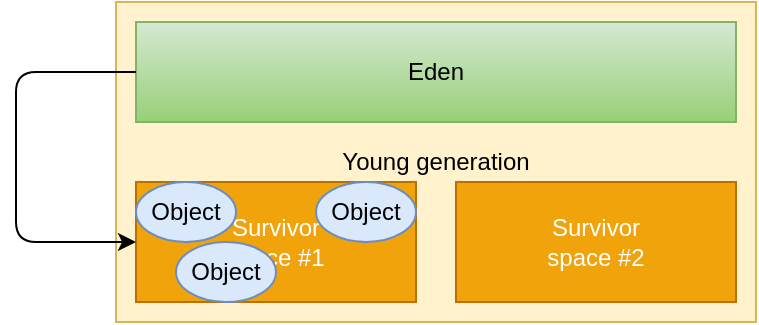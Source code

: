 <mxfile version="14.0.5" type="device"><diagram id="3rVq5JLKjEhNamONJ3b1" name="Page-1"><mxGraphModel dx="1422" dy="783" grid="1" gridSize="10" guides="1" tooltips="1" connect="1" arrows="1" fold="1" page="1" pageScale="1" pageWidth="850" pageHeight="1100" math="0" shadow="0"><root><mxCell id="0"/><mxCell id="1" parent="0"/><mxCell id="jpxww4mUYbNrfz2KFgUg-2" value="Young generation" style="rounded=0;whiteSpace=wrap;html=1;fillColor=#fff2cc;strokeColor=#d6b656;" parent="1" vertex="1"><mxGeometry x="160" y="80" width="320" height="160" as="geometry"/></mxCell><mxCell id="jpxww4mUYbNrfz2KFgUg-3" value="Eden" style="rounded=0;whiteSpace=wrap;html=1;fillColor=#d5e8d4;strokeColor=#82b366;gradientColor=#97d077;" parent="1" vertex="1"><mxGeometry x="170" y="90" width="300" height="50" as="geometry"/></mxCell><mxCell id="jpxww4mUYbNrfz2KFgUg-5" value="&lt;div&gt;Survivor&lt;/div&gt;&lt;div&gt;space #1&lt;br&gt;&lt;/div&gt;" style="rounded=0;whiteSpace=wrap;html=1;fillColor=#f0a30a;strokeColor=#BD7000;fontColor=#ffffff;" parent="1" vertex="1"><mxGeometry x="170" y="170" width="140" height="60" as="geometry"/></mxCell><mxCell id="jpxww4mUYbNrfz2KFgUg-7" value="&lt;div&gt;Survivor&lt;/div&gt;&lt;div&gt;space #2&lt;br&gt;&lt;/div&gt;" style="rounded=0;whiteSpace=wrap;html=1;fillColor=#f0a30a;strokeColor=#BD7000;fontColor=#ffffff;" parent="1" vertex="1"><mxGeometry x="330" y="170" width="140" height="60" as="geometry"/></mxCell><mxCell id="_WcAQdVqmL1cGN1e3giQ-3" value="Object" style="ellipse;whiteSpace=wrap;html=1;fillColor=#dae8fc;strokeColor=#6c8ebf;" vertex="1" parent="1"><mxGeometry x="170" y="170" width="50" height="30" as="geometry"/></mxCell><mxCell id="_WcAQdVqmL1cGN1e3giQ-6" value="Object" style="ellipse;whiteSpace=wrap;html=1;fillColor=#dae8fc;strokeColor=#6c8ebf;" vertex="1" parent="1"><mxGeometry x="260" y="170" width="50" height="30" as="geometry"/></mxCell><mxCell id="_WcAQdVqmL1cGN1e3giQ-7" value="Object" style="ellipse;whiteSpace=wrap;html=1;fillColor=#dae8fc;strokeColor=#6c8ebf;" vertex="1" parent="1"><mxGeometry x="190" y="200" width="50" height="30" as="geometry"/></mxCell><mxCell id="_WcAQdVqmL1cGN1e3giQ-14" value="" style="endArrow=classic;html=1;strokeColor=#000000;edgeStyle=elbowEdgeStyle;entryX=0;entryY=0.5;entryDx=0;entryDy=0;exitX=0;exitY=0.5;exitDx=0;exitDy=0;" edge="1" parent="1" source="jpxww4mUYbNrfz2KFgUg-3" target="jpxww4mUYbNrfz2KFgUg-5"><mxGeometry width="50" height="50" relative="1" as="geometry"><mxPoint x="400" y="430" as="sourcePoint"/><mxPoint x="450" y="380" as="targetPoint"/><Array as="points"><mxPoint x="110" y="158"/></Array></mxGeometry></mxCell></root></mxGraphModel></diagram></mxfile>